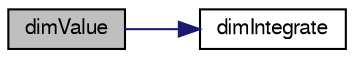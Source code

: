 digraph "dimValue"
{
  bgcolor="transparent";
  edge [fontname="FreeSans",fontsize="10",labelfontname="FreeSans",labelfontsize="10"];
  node [fontname="FreeSans",fontsize="10",shape=record];
  rankdir="LR";
  Node335 [label="dimValue",height=0.2,width=0.4,color="black", fillcolor="grey75", style="filled", fontcolor="black"];
  Node335 -> Node336 [color="midnightblue",fontsize="10",style="solid",fontname="FreeSans"];
  Node336 [label="dimIntegrate",height=0.2,width=0.4,color="black",URL="$a27650.html#aca93a96fdcfc2549d9efc3c72e090e40",tooltip="Integrate between two values and return dimensioned type. "];
}
